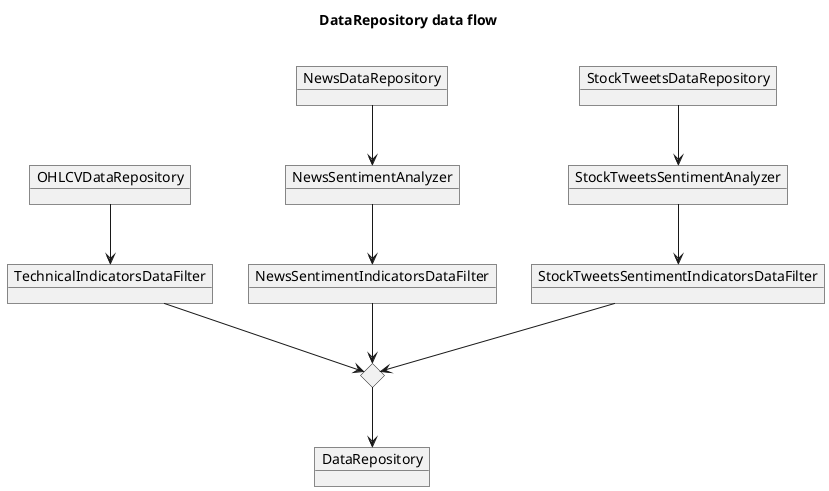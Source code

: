 @startuml
'https://plantuml.com/class-diagram
title
DataRepository data flow

end title

object DataRepository
object OHLCVDataRepository
object TechnicalIndicatorsDataFilter
object NewsDataRepository
object NewsSentimentAnalyzer
object NewsSentimentIndicatorsDataFilter
object StockTweetsDataRepository
object StockTweetsSentimentAnalyzer
object StockTweetsSentimentIndicatorsDataFilter
diamond mergeData


OHLCVDataRepository --> TechnicalIndicatorsDataFilter
TechnicalIndicatorsDataFilter --> mergeData

NewsDataRepository --> NewsSentimentAnalyzer
NewsSentimentAnalyzer --> NewsSentimentIndicatorsDataFilter
NewsSentimentIndicatorsDataFilter --> mergeData

StockTweetsDataRepository --> StockTweetsSentimentAnalyzer
StockTweetsSentimentAnalyzer --> StockTweetsSentimentIndicatorsDataFilter
StockTweetsSentimentIndicatorsDataFilter --> mergeData

mergeData --> DataRepository

@enduml
